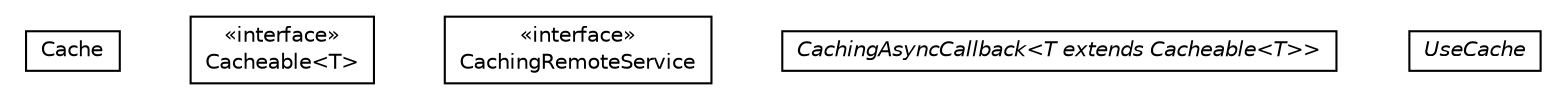 #!/usr/local/bin/dot
#
# Class diagram 
# Generated by UMLGraph version 5.4 (http://www.umlgraph.org/)
#

digraph G {
	edge [fontname="Helvetica",fontsize=10,labelfontname="Helvetica",labelfontsize=10];
	node [fontname="Helvetica",fontsize=10,shape=plaintext];
	nodesep=0.25;
	ranksep=0.5;
	// hu.sch.kfc.client.cache.Cache
	c1360 [label=<<table title="hu.sch.kfc.client.cache.Cache" border="0" cellborder="1" cellspacing="0" cellpadding="2" port="p" href="./Cache.html">
		<tr><td><table border="0" cellspacing="0" cellpadding="1">
<tr><td align="center" balign="center"> Cache </td></tr>
		</table></td></tr>
		</table>>, URL="./Cache.html", fontname="Helvetica", fontcolor="black", fontsize=10.0];
	// hu.sch.kfc.client.cache.Cacheable<T>
	c1361 [label=<<table title="hu.sch.kfc.client.cache.Cacheable" border="0" cellborder="1" cellspacing="0" cellpadding="2" port="p" href="./Cacheable.html">
		<tr><td><table border="0" cellspacing="0" cellpadding="1">
<tr><td align="center" balign="center"> &#171;interface&#187; </td></tr>
<tr><td align="center" balign="center"> Cacheable&lt;T&gt; </td></tr>
		</table></td></tr>
		</table>>, URL="./Cacheable.html", fontname="Helvetica", fontcolor="black", fontsize=10.0];
	// hu.sch.kfc.client.cache.CachingRemoteService
	c1362 [label=<<table title="hu.sch.kfc.client.cache.CachingRemoteService" border="0" cellborder="1" cellspacing="0" cellpadding="2" port="p" href="./CachingRemoteService.html">
		<tr><td><table border="0" cellspacing="0" cellpadding="1">
<tr><td align="center" balign="center"> &#171;interface&#187; </td></tr>
<tr><td align="center" balign="center"> CachingRemoteService </td></tr>
		</table></td></tr>
		</table>>, URL="./CachingRemoteService.html", fontname="Helvetica", fontcolor="black", fontsize=10.0];
	// hu.sch.kfc.client.cache.CachingAsyncCallback<T extends hu.sch.kfc.client.cache.Cacheable<T>>
	c1363 [label=<<table title="hu.sch.kfc.client.cache.CachingAsyncCallback" border="0" cellborder="1" cellspacing="0" cellpadding="2" port="p" href="./CachingAsyncCallback.html">
		<tr><td><table border="0" cellspacing="0" cellpadding="1">
<tr><td align="center" balign="center"><font face="Helvetica-Oblique"> CachingAsyncCallback&lt;T extends Cacheable&lt;T&gt;&gt; </font></td></tr>
		</table></td></tr>
		</table>>, URL="./CachingAsyncCallback.html", fontname="Helvetica", fontcolor="black", fontsize=10.0];
	// hu.sch.kfc.client.cache.UseCache
	c1364 [label=<<table title="hu.sch.kfc.client.cache.UseCache" border="0" cellborder="1" cellspacing="0" cellpadding="2" port="p" href="./UseCache.html">
		<tr><td><table border="0" cellspacing="0" cellpadding="1">
<tr><td align="center" balign="center"><font face="Helvetica-Oblique"> UseCache </font></td></tr>
		</table></td></tr>
		</table>>, URL="./UseCache.html", fontname="Helvetica", fontcolor="black", fontsize=10.0];
}

